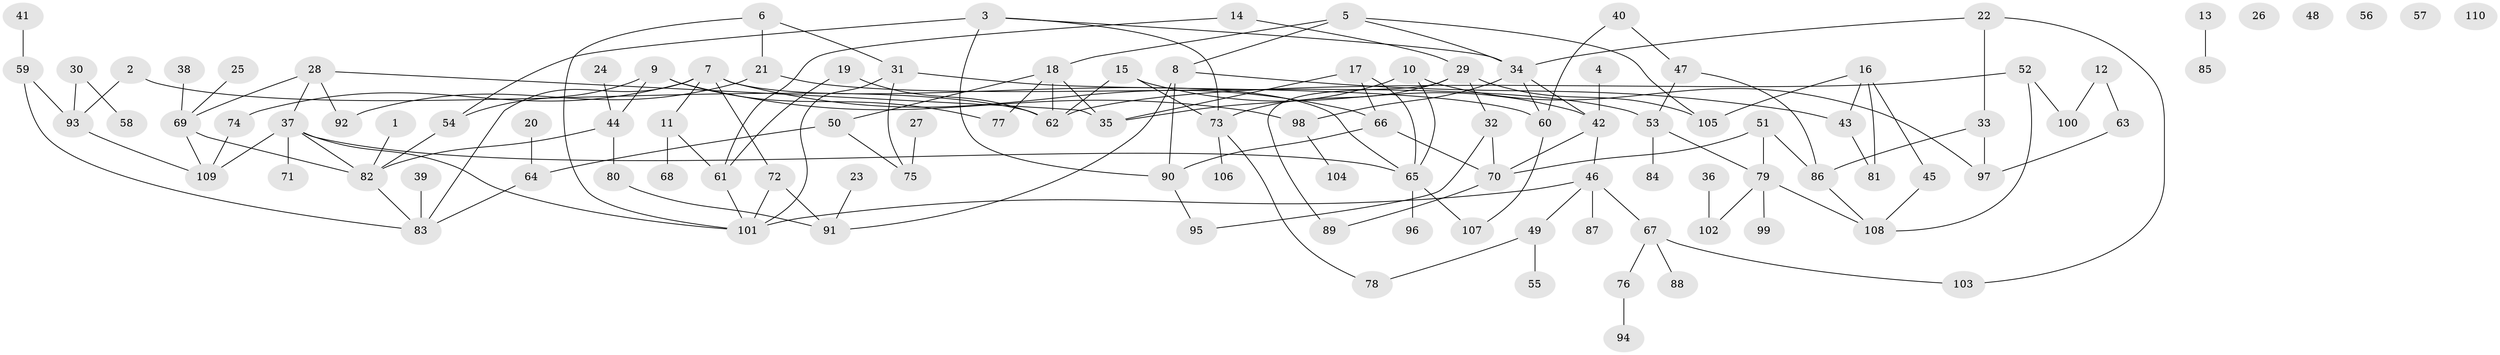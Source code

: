// Generated by graph-tools (version 1.1) at 2025/00/03/09/25 03:00:55]
// undirected, 110 vertices, 151 edges
graph export_dot {
graph [start="1"]
  node [color=gray90,style=filled];
  1;
  2;
  3;
  4;
  5;
  6;
  7;
  8;
  9;
  10;
  11;
  12;
  13;
  14;
  15;
  16;
  17;
  18;
  19;
  20;
  21;
  22;
  23;
  24;
  25;
  26;
  27;
  28;
  29;
  30;
  31;
  32;
  33;
  34;
  35;
  36;
  37;
  38;
  39;
  40;
  41;
  42;
  43;
  44;
  45;
  46;
  47;
  48;
  49;
  50;
  51;
  52;
  53;
  54;
  55;
  56;
  57;
  58;
  59;
  60;
  61;
  62;
  63;
  64;
  65;
  66;
  67;
  68;
  69;
  70;
  71;
  72;
  73;
  74;
  75;
  76;
  77;
  78;
  79;
  80;
  81;
  82;
  83;
  84;
  85;
  86;
  87;
  88;
  89;
  90;
  91;
  92;
  93;
  94;
  95;
  96;
  97;
  98;
  99;
  100;
  101;
  102;
  103;
  104;
  105;
  106;
  107;
  108;
  109;
  110;
  1 -- 82;
  2 -- 62;
  2 -- 93;
  3 -- 34;
  3 -- 54;
  3 -- 73;
  3 -- 90;
  4 -- 42;
  5 -- 8;
  5 -- 18;
  5 -- 34;
  5 -- 105;
  6 -- 21;
  6 -- 31;
  6 -- 101;
  7 -- 11;
  7 -- 65;
  7 -- 66;
  7 -- 72;
  7 -- 74;
  7 -- 83;
  8 -- 43;
  8 -- 90;
  8 -- 91;
  9 -- 44;
  9 -- 54;
  9 -- 77;
  9 -- 98;
  10 -- 35;
  10 -- 65;
  10 -- 97;
  11 -- 61;
  11 -- 68;
  12 -- 63;
  12 -- 100;
  13 -- 85;
  14 -- 29;
  14 -- 61;
  15 -- 42;
  15 -- 62;
  15 -- 73;
  16 -- 43;
  16 -- 45;
  16 -- 81;
  16 -- 105;
  17 -- 35;
  17 -- 65;
  17 -- 66;
  18 -- 35;
  18 -- 50;
  18 -- 62;
  18 -- 77;
  19 -- 61;
  19 -- 62;
  20 -- 64;
  21 -- 53;
  21 -- 92;
  22 -- 33;
  22 -- 34;
  22 -- 103;
  23 -- 91;
  24 -- 44;
  25 -- 69;
  27 -- 75;
  28 -- 35;
  28 -- 37;
  28 -- 69;
  28 -- 92;
  29 -- 32;
  29 -- 73;
  29 -- 89;
  29 -- 105;
  30 -- 58;
  30 -- 93;
  31 -- 60;
  31 -- 75;
  31 -- 101;
  32 -- 70;
  32 -- 95;
  33 -- 86;
  33 -- 97;
  34 -- 42;
  34 -- 60;
  34 -- 98;
  36 -- 102;
  37 -- 65;
  37 -- 71;
  37 -- 82;
  37 -- 101;
  37 -- 109;
  38 -- 69;
  39 -- 83;
  40 -- 47;
  40 -- 60;
  41 -- 59;
  42 -- 46;
  42 -- 70;
  43 -- 81;
  44 -- 80;
  44 -- 82;
  45 -- 108;
  46 -- 49;
  46 -- 67;
  46 -- 87;
  46 -- 101;
  47 -- 53;
  47 -- 86;
  49 -- 55;
  49 -- 78;
  50 -- 64;
  50 -- 75;
  51 -- 70;
  51 -- 79;
  51 -- 86;
  52 -- 62;
  52 -- 100;
  52 -- 108;
  53 -- 79;
  53 -- 84;
  54 -- 82;
  59 -- 83;
  59 -- 93;
  60 -- 107;
  61 -- 101;
  63 -- 97;
  64 -- 83;
  65 -- 96;
  65 -- 107;
  66 -- 70;
  66 -- 90;
  67 -- 76;
  67 -- 88;
  67 -- 103;
  69 -- 82;
  69 -- 109;
  70 -- 89;
  72 -- 91;
  72 -- 101;
  73 -- 78;
  73 -- 106;
  74 -- 109;
  76 -- 94;
  79 -- 99;
  79 -- 102;
  79 -- 108;
  80 -- 91;
  82 -- 83;
  86 -- 108;
  90 -- 95;
  93 -- 109;
  98 -- 104;
}
